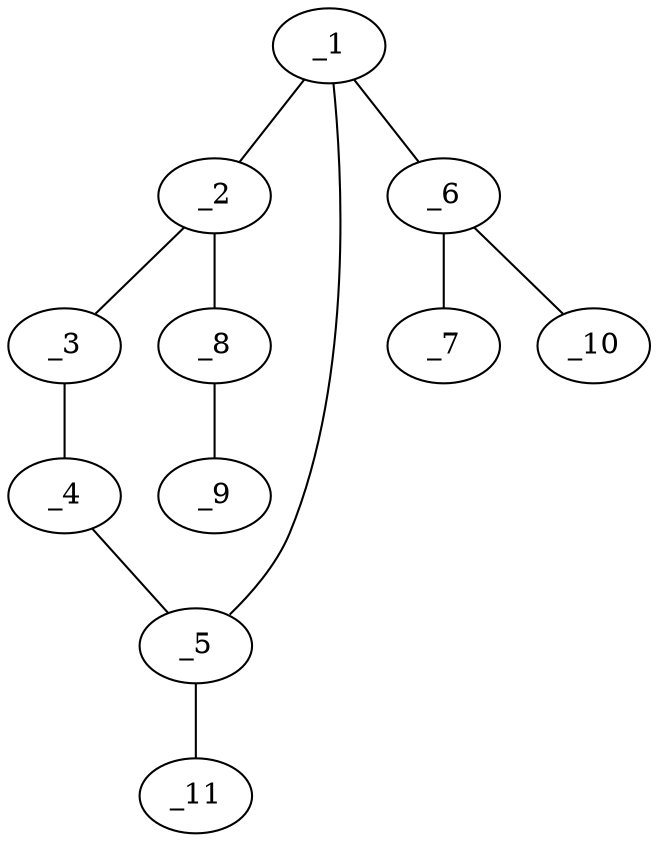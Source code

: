 graph molid656084 {
	_1	 [charge=0,
		chem=4,
		symbol="N  ",
		x="4.5032",
		y="0.0194"];
	_2	 [charge=0,
		chem=1,
		symbol="C  ",
		x="3.6942",
		y="-0.5684"];
	_1 -- _2	 [valence=1];
	_5	 [charge=0,
		chem=1,
		symbol="C  ",
		x="5.3122",
		y="-0.5684"];
	_1 -- _5	 [valence=1];
	_6	 [charge=0,
		chem=1,
		symbol="C  ",
		x="4.5032",
		y="1.0194"];
	_1 -- _6	 [valence=1];
	_3	 [charge=0,
		chem=5,
		symbol="S  ",
		x="4.0032",
		y="-1.5194"];
	_2 -- _3	 [valence=1];
	_8	 [charge=0,
		chem=4,
		symbol="N  ",
		x="2.7431",
		y="-0.2593"];
	_2 -- _8	 [valence=2];
	_4	 [charge=0,
		chem=5,
		symbol="S  ",
		x="5.0032",
		y="-1.5194"];
	_3 -- _4	 [valence=1];
	_4 -- _5	 [valence=1];
	_11	 [charge=0,
		chem=5,
		symbol="S  ",
		x="6.2633",
		y="-0.2594"];
	_5 -- _11	 [valence=2];
	_7	 [charge=0,
		chem=1,
		symbol="C  ",
		x="5.3693",
		y="1.5194"];
	_6 -- _7	 [valence=1];
	_10	 [charge=0,
		chem=1,
		symbol="C  ",
		x="3.6372",
		y="1.5194"];
	_6 -- _10	 [valence=1];
	_9	 [charge=0,
		chem=1,
		symbol="C  ",
		x=2,
		y="-0.9285"];
	_8 -- _9	 [valence=1];
}
